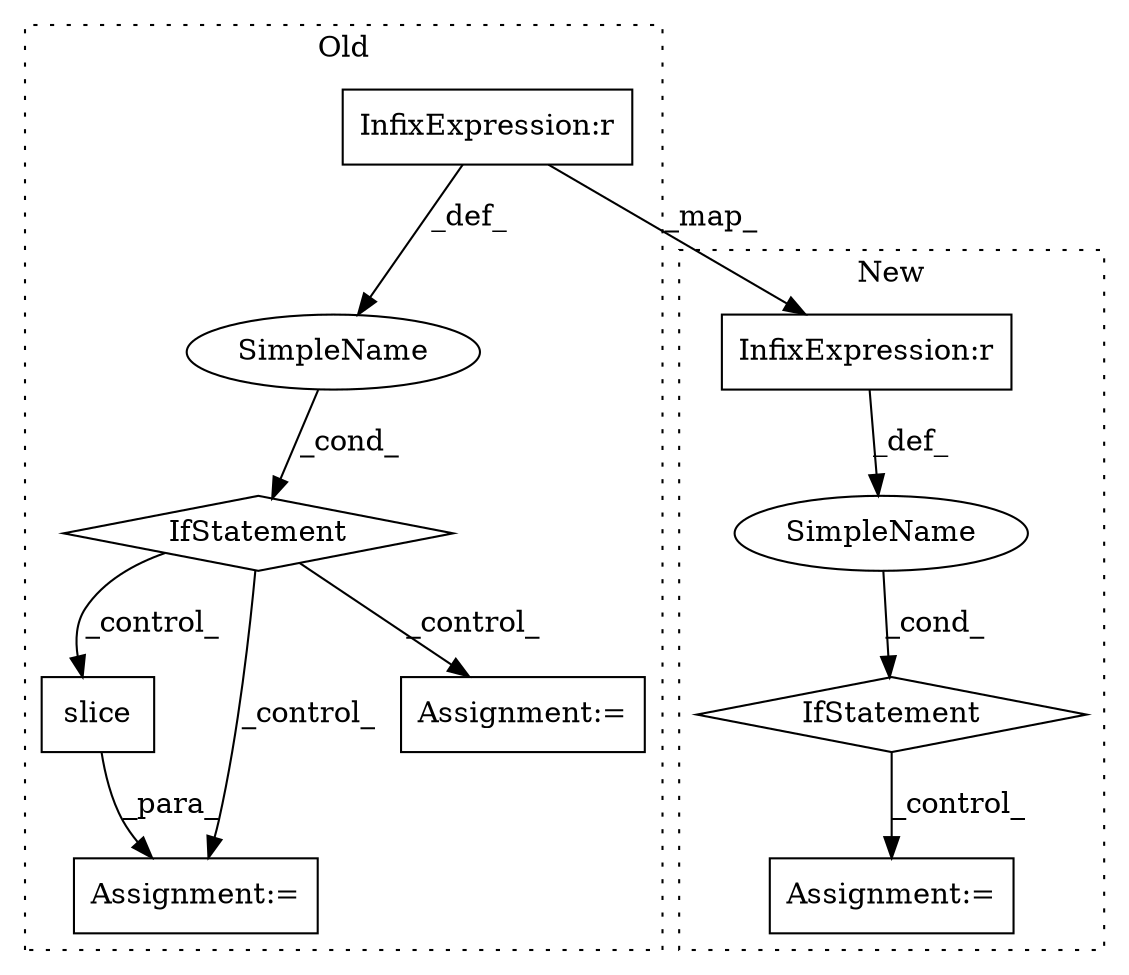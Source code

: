 digraph G {
subgraph cluster0 {
1 [label="slice" a="32" s="5914,5924" l="6,1" shape="box"];
3 [label="Assignment:=" a="7" s="5913" l="1" shape="box"];
4 [label="SimpleName" a="42" s="" l="" shape="ellipse"];
5 [label="IfStatement" a="25" s="5707,5737" l="4,2" shape="diamond"];
6 [label="Assignment:=" a="7" s="5851" l="1" shape="box"];
10 [label="InfixExpression:r" a="27" s="5721" l="4" shape="box"];
label = "Old";
style="dotted";
}
subgraph cluster1 {
2 [label="IfStatement" a="25" s="5716,5776" l="4,2" shape="diamond"];
7 [label="Assignment:=" a="7" s="6094" l="1" shape="box"];
8 [label="SimpleName" a="42" s="" l="" shape="ellipse"];
9 [label="InfixExpression:r" a="27" s="5731" l="4" shape="box"];
label = "New";
style="dotted";
}
1 -> 3 [label="_para_"];
2 -> 7 [label="_control_"];
4 -> 5 [label="_cond_"];
5 -> 1 [label="_control_"];
5 -> 6 [label="_control_"];
5 -> 3 [label="_control_"];
8 -> 2 [label="_cond_"];
9 -> 8 [label="_def_"];
10 -> 9 [label="_map_"];
10 -> 4 [label="_def_"];
}